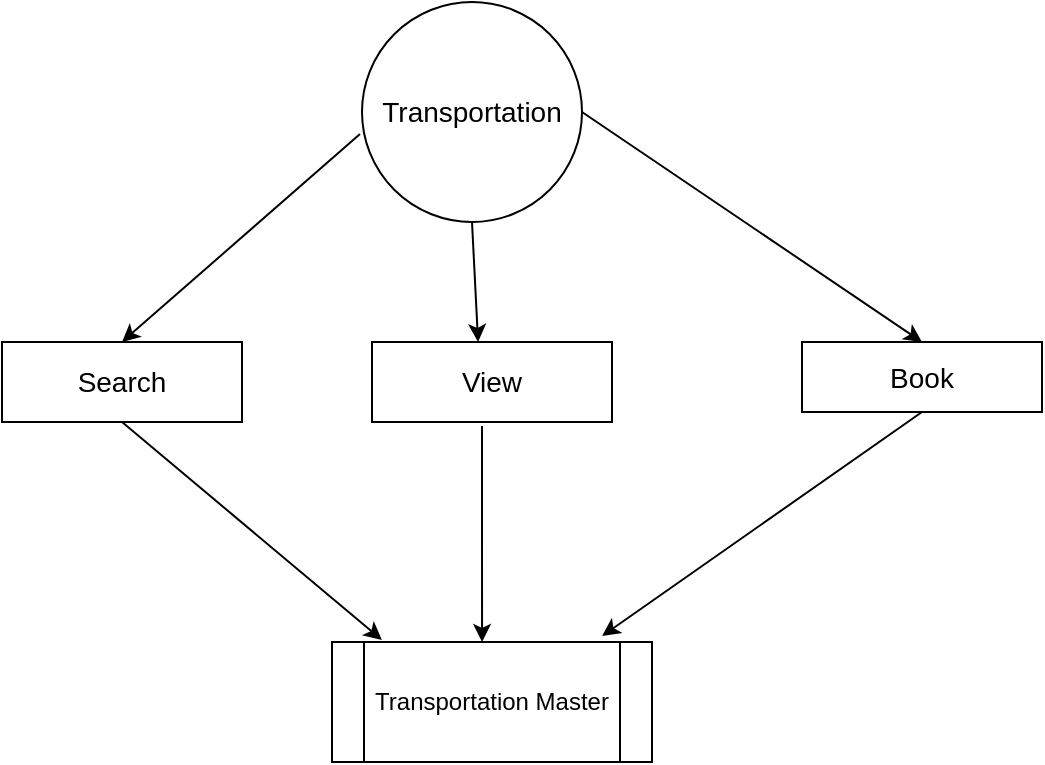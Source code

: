 <mxfile version="14.1.9" type="github">
  <diagram id="Kcs2C-5W5MeKGsUl3B_W" name="Page-1">
    <mxGraphModel dx="868" dy="425" grid="1" gridSize="10" guides="1" tooltips="1" connect="1" arrows="1" fold="1" page="1" pageScale="1" pageWidth="850" pageHeight="1100" math="0" shadow="0">
      <root>
        <mxCell id="0" />
        <mxCell id="1" parent="0" />
        <mxCell id="pT5Yi9Nr6_NxJtkAQfqA-1" value="&lt;font style=&quot;font-size: 14px&quot;&gt;Search&lt;/font&gt;" style="rounded=0;whiteSpace=wrap;html=1;" vertex="1" parent="1">
          <mxGeometry x="180" y="230" width="120" height="40" as="geometry" />
        </mxCell>
        <mxCell id="pT5Yi9Nr6_NxJtkAQfqA-3" value="&lt;font style=&quot;font-size: 14px&quot;&gt;Transportation&lt;/font&gt;" style="ellipse;whiteSpace=wrap;html=1;aspect=fixed;" vertex="1" parent="1">
          <mxGeometry x="360" y="60" width="110" height="110" as="geometry" />
        </mxCell>
        <mxCell id="pT5Yi9Nr6_NxJtkAQfqA-4" value="&lt;font style=&quot;font-size: 14px&quot;&gt;View&lt;/font&gt;" style="rounded=0;whiteSpace=wrap;html=1;" vertex="1" parent="1">
          <mxGeometry x="365" y="230" width="120" height="40" as="geometry" />
        </mxCell>
        <mxCell id="pT5Yi9Nr6_NxJtkAQfqA-5" value="&lt;font style=&quot;font-size: 14px&quot;&gt;Book&lt;/font&gt;" style="rounded=0;whiteSpace=wrap;html=1;" vertex="1" parent="1">
          <mxGeometry x="580" y="230" width="120" height="35" as="geometry" />
        </mxCell>
        <mxCell id="pT5Yi9Nr6_NxJtkAQfqA-6" value="" style="endArrow=classic;html=1;exitX=-0.009;exitY=0.6;exitDx=0;exitDy=0;exitPerimeter=0;entryX=0.5;entryY=0;entryDx=0;entryDy=0;" edge="1" parent="1" source="pT5Yi9Nr6_NxJtkAQfqA-3" target="pT5Yi9Nr6_NxJtkAQfqA-1">
          <mxGeometry width="50" height="50" relative="1" as="geometry">
            <mxPoint x="400" y="280" as="sourcePoint" />
            <mxPoint x="450" y="230" as="targetPoint" />
          </mxGeometry>
        </mxCell>
        <mxCell id="pT5Yi9Nr6_NxJtkAQfqA-7" value="" style="endArrow=classic;html=1;exitX=0.5;exitY=1;exitDx=0;exitDy=0;entryX=0.442;entryY=0;entryDx=0;entryDy=0;entryPerimeter=0;" edge="1" parent="1" source="pT5Yi9Nr6_NxJtkAQfqA-3" target="pT5Yi9Nr6_NxJtkAQfqA-4">
          <mxGeometry width="50" height="50" relative="1" as="geometry">
            <mxPoint x="400" y="280" as="sourcePoint" />
            <mxPoint x="450" y="230" as="targetPoint" />
          </mxGeometry>
        </mxCell>
        <mxCell id="pT5Yi9Nr6_NxJtkAQfqA-8" value="" style="endArrow=classic;html=1;exitX=1;exitY=0.5;exitDx=0;exitDy=0;entryX=0.5;entryY=0;entryDx=0;entryDy=0;" edge="1" parent="1" source="pT5Yi9Nr6_NxJtkAQfqA-3" target="pT5Yi9Nr6_NxJtkAQfqA-5">
          <mxGeometry width="50" height="50" relative="1" as="geometry">
            <mxPoint x="400" y="280" as="sourcePoint" />
            <mxPoint x="450" y="230" as="targetPoint" />
          </mxGeometry>
        </mxCell>
        <mxCell id="pT5Yi9Nr6_NxJtkAQfqA-10" value="Transportation Master" style="shape=process;whiteSpace=wrap;html=1;backgroundOutline=1;" vertex="1" parent="1">
          <mxGeometry x="345" y="380" width="160" height="60" as="geometry" />
        </mxCell>
        <mxCell id="pT5Yi9Nr6_NxJtkAQfqA-11" value="" style="endArrow=classic;html=1;exitX=0.5;exitY=1;exitDx=0;exitDy=0;entryX=0.156;entryY=-0.017;entryDx=0;entryDy=0;entryPerimeter=0;" edge="1" parent="1" source="pT5Yi9Nr6_NxJtkAQfqA-1" target="pT5Yi9Nr6_NxJtkAQfqA-10">
          <mxGeometry width="50" height="50" relative="1" as="geometry">
            <mxPoint x="400" y="280" as="sourcePoint" />
            <mxPoint x="450" y="230" as="targetPoint" />
          </mxGeometry>
        </mxCell>
        <mxCell id="pT5Yi9Nr6_NxJtkAQfqA-12" value="" style="endArrow=classic;html=1;entryX=0.469;entryY=0;entryDx=0;entryDy=0;entryPerimeter=0;" edge="1" parent="1" target="pT5Yi9Nr6_NxJtkAQfqA-10">
          <mxGeometry width="50" height="50" relative="1" as="geometry">
            <mxPoint x="420" y="272" as="sourcePoint" />
            <mxPoint x="420" y="375" as="targetPoint" />
            <Array as="points">
              <mxPoint x="420" y="320" />
            </Array>
          </mxGeometry>
        </mxCell>
        <mxCell id="pT5Yi9Nr6_NxJtkAQfqA-13" value="" style="endArrow=classic;html=1;exitX=0.5;exitY=1;exitDx=0;exitDy=0;entryX=0.844;entryY=-0.05;entryDx=0;entryDy=0;entryPerimeter=0;" edge="1" parent="1" source="pT5Yi9Nr6_NxJtkAQfqA-5" target="pT5Yi9Nr6_NxJtkAQfqA-10">
          <mxGeometry width="50" height="50" relative="1" as="geometry">
            <mxPoint x="400" y="280" as="sourcePoint" />
            <mxPoint x="450" y="230" as="targetPoint" />
          </mxGeometry>
        </mxCell>
      </root>
    </mxGraphModel>
  </diagram>
</mxfile>
